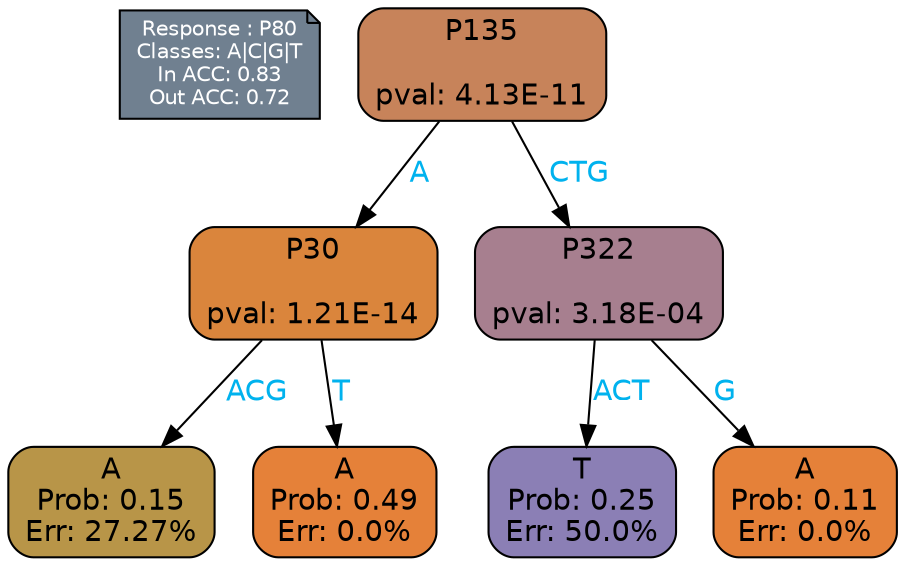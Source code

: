 digraph Tree {
node [shape=box, style="filled, rounded", color="black", fontname=helvetica] ;
graph [ranksep=equally, splines=polylines, bgcolor=transparent, dpi=600] ;
edge [fontname=helvetica] ;
LEGEND [label="Response : P80
Classes: A|C|G|T
In ACC: 0.83
Out ACC: 0.72
",shape=note,align=left,style=filled,fillcolor="slategray",fontcolor="white",fontsize=10];1 [label="P135

pval: 4.13E-11", fillcolor="#c7835a"] ;
2 [label="P30

pval: 1.21E-14", fillcolor="#da853c"] ;
3 [label="A
Prob: 0.15
Err: 27.27%", fillcolor="#b89548"] ;
4 [label="A
Prob: 0.49
Err: 0.0%", fillcolor="#e58139"] ;
5 [label="P322

pval: 3.18E-04", fillcolor="#a77f8f"] ;
6 [label="T
Prob: 0.25
Err: 50.0%", fillcolor="#8b7fb5"] ;
7 [label="A
Prob: 0.11
Err: 0.0%", fillcolor="#e58139"] ;
1 -> 2 [label="A",fontcolor=deepskyblue2] ;
1 -> 5 [label="CTG",fontcolor=deepskyblue2] ;
2 -> 3 [label="ACG",fontcolor=deepskyblue2] ;
2 -> 4 [label="T",fontcolor=deepskyblue2] ;
5 -> 6 [label="ACT",fontcolor=deepskyblue2] ;
5 -> 7 [label="G",fontcolor=deepskyblue2] ;
{rank = same; 3;4;6;7;}{rank = same; LEGEND;1;}}